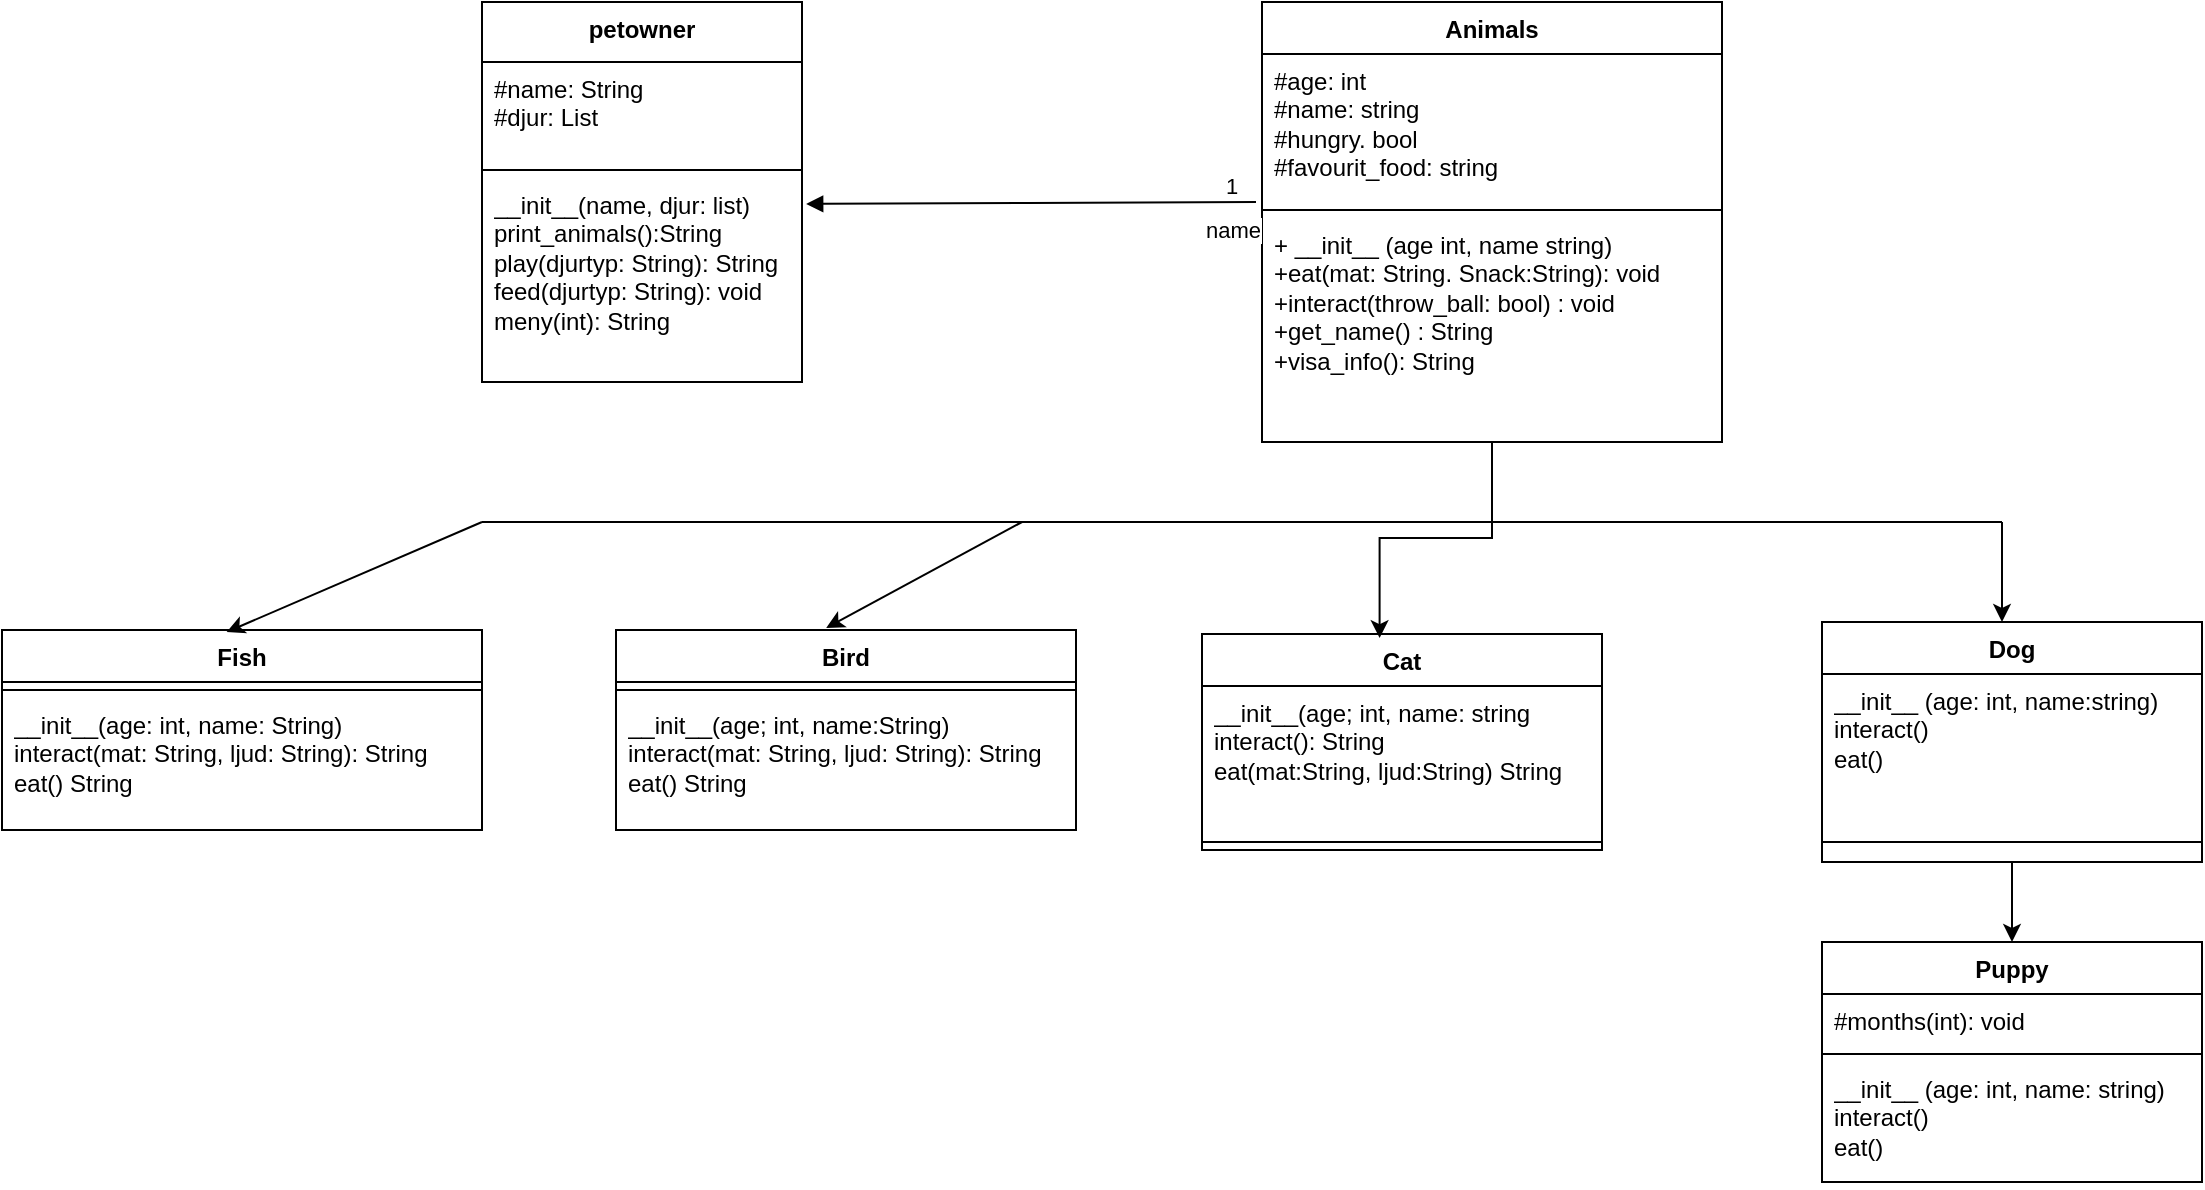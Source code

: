 <mxfile version="24.8.2">
  <diagram id="C5RBs43oDa-KdzZeNtuy" name="Page-1">
    <mxGraphModel dx="2261" dy="782" grid="1" gridSize="10" guides="1" tooltips="1" connect="1" arrows="1" fold="1" page="1" pageScale="1" pageWidth="827" pageHeight="1169" math="0" shadow="0">
      <root>
        <mxCell id="WIyWlLk6GJQsqaUBKTNV-0" />
        <mxCell id="WIyWlLk6GJQsqaUBKTNV-1" parent="WIyWlLk6GJQsqaUBKTNV-0" />
        <mxCell id="IpZeFkb6ckXX8hu6LvWV-39" value="petowner" style="swimlane;fontStyle=1;align=center;verticalAlign=top;childLayout=stackLayout;horizontal=1;startSize=30;horizontalStack=0;resizeParent=1;resizeParentMax=0;resizeLast=0;collapsible=1;marginBottom=0;whiteSpace=wrap;html=1;" parent="WIyWlLk6GJQsqaUBKTNV-1" vertex="1">
          <mxGeometry x="-480" y="40" width="160" height="190" as="geometry" />
        </mxCell>
        <mxCell id="IpZeFkb6ckXX8hu6LvWV-40" value="&lt;div&gt;#name: String&lt;br&gt;&lt;/div&gt;#djur: List&lt;br&gt;&lt;div&gt;&lt;br&gt;&lt;/div&gt;" style="text;strokeColor=none;fillColor=none;align=left;verticalAlign=top;spacingLeft=4;spacingRight=4;overflow=hidden;rotatable=0;points=[[0,0.5],[1,0.5]];portConstraint=eastwest;whiteSpace=wrap;html=1;" parent="IpZeFkb6ckXX8hu6LvWV-39" vertex="1">
          <mxGeometry y="30" width="160" height="50" as="geometry" />
        </mxCell>
        <mxCell id="IpZeFkb6ckXX8hu6LvWV-41" value="" style="line;strokeWidth=1;fillColor=none;align=left;verticalAlign=middle;spacingTop=-1;spacingLeft=3;spacingRight=3;rotatable=0;labelPosition=right;points=[];portConstraint=eastwest;strokeColor=inherit;" parent="IpZeFkb6ckXX8hu6LvWV-39" vertex="1">
          <mxGeometry y="80" width="160" height="8" as="geometry" />
        </mxCell>
        <mxCell id="IpZeFkb6ckXX8hu6LvWV-42" value="&lt;div&gt;__init__(name, djur: list)&lt;br&gt;print_animals():String&lt;br&gt;&lt;/div&gt;&lt;div&gt;play(djurtyp: String): String &lt;br&gt;&lt;/div&gt;&lt;div&gt;feed(djurtyp: String): void&lt;br&gt;&lt;/div&gt;&lt;div&gt;meny(int): String &lt;br&gt;&lt;/div&gt;" style="text;strokeColor=none;fillColor=none;align=left;verticalAlign=top;spacingLeft=4;spacingRight=4;overflow=hidden;rotatable=0;points=[[0,0.5],[1,0.5]];portConstraint=eastwest;whiteSpace=wrap;html=1;" parent="IpZeFkb6ckXX8hu6LvWV-39" vertex="1">
          <mxGeometry y="88" width="160" height="102" as="geometry" />
        </mxCell>
        <mxCell id="IpZeFkb6ckXX8hu6LvWV-49" value="Animals" style="swimlane;fontStyle=1;align=center;verticalAlign=top;childLayout=stackLayout;horizontal=1;startSize=26;horizontalStack=0;resizeParent=1;resizeParentMax=0;resizeLast=0;collapsible=1;marginBottom=0;whiteSpace=wrap;html=1;" parent="WIyWlLk6GJQsqaUBKTNV-1" vertex="1">
          <mxGeometry x="-90" y="40" width="230" height="220" as="geometry" />
        </mxCell>
        <mxCell id="IpZeFkb6ckXX8hu6LvWV-50" value="&lt;div&gt;#age: int&lt;br&gt;&lt;/div&gt;&lt;div&gt;#name: string&lt;br&gt;&lt;/div&gt;&lt;div&gt;#hungry. bool&lt;br&gt;&lt;/div&gt;&lt;div&gt;#favourit_food: string&lt;br&gt;&lt;/div&gt;" style="text;strokeColor=none;fillColor=none;align=left;verticalAlign=top;spacingLeft=4;spacingRight=4;overflow=hidden;rotatable=0;points=[[0,0.5],[1,0.5]];portConstraint=eastwest;whiteSpace=wrap;html=1;" parent="IpZeFkb6ckXX8hu6LvWV-49" vertex="1">
          <mxGeometry y="26" width="230" height="74" as="geometry" />
        </mxCell>
        <mxCell id="IpZeFkb6ckXX8hu6LvWV-51" value="" style="line;strokeWidth=1;fillColor=none;align=left;verticalAlign=middle;spacingTop=-1;spacingLeft=3;spacingRight=3;rotatable=0;labelPosition=right;points=[];portConstraint=eastwest;strokeColor=inherit;" parent="IpZeFkb6ckXX8hu6LvWV-49" vertex="1">
          <mxGeometry y="100" width="230" height="8" as="geometry" />
        </mxCell>
        <mxCell id="IpZeFkb6ckXX8hu6LvWV-52" value="&lt;div&gt;&lt;div&gt;+ __init__ (age int, name string)&lt;/div&gt;&lt;div&gt;+eat(mat: String. Snack:String): void&lt;br&gt;&lt;/div&gt;&lt;/div&gt;&lt;div&gt;+interact(throw_ball: bool) : void&lt;br&gt;&lt;/div&gt;&lt;div&gt;+get_name() : String&lt;br&gt;&lt;/div&gt;&lt;div&gt;+visa_info(): String&lt;br&gt;&lt;/div&gt;" style="text;strokeColor=none;fillColor=none;align=left;verticalAlign=top;spacingLeft=4;spacingRight=4;overflow=hidden;rotatable=0;points=[[0,0.5],[1,0.5]];portConstraint=eastwest;whiteSpace=wrap;html=1;" parent="IpZeFkb6ckXX8hu6LvWV-49" vertex="1">
          <mxGeometry y="108" width="230" height="112" as="geometry" />
        </mxCell>
        <mxCell id="txLho1STB2wt83NE6U45-16" style="edgeStyle=orthogonalEdgeStyle;rounded=0;orthogonalLoop=1;jettySize=auto;html=1;exitX=0.5;exitY=1;exitDx=0;exitDy=0;entryX=0.5;entryY=0;entryDx=0;entryDy=0;" parent="WIyWlLk6GJQsqaUBKTNV-1" source="txLho1STB2wt83NE6U45-1" target="txLho1STB2wt83NE6U45-8" edge="1">
          <mxGeometry relative="1" as="geometry" />
        </mxCell>
        <mxCell id="txLho1STB2wt83NE6U45-1" value="Dog" style="swimlane;fontStyle=1;align=center;verticalAlign=top;childLayout=stackLayout;horizontal=1;startSize=26;horizontalStack=0;resizeParent=1;resizeParentMax=0;resizeLast=0;collapsible=1;marginBottom=0;whiteSpace=wrap;html=1;" parent="WIyWlLk6GJQsqaUBKTNV-1" vertex="1">
          <mxGeometry x="190" y="350" width="190" height="120" as="geometry" />
        </mxCell>
        <mxCell id="txLho1STB2wt83NE6U45-2" value="&lt;div&gt;__init__ (age: int, name:string)&lt;/div&gt;&lt;div&gt;interact()&lt;/div&gt;&lt;div&gt;eat()&lt;br&gt;&lt;/div&gt;" style="text;strokeColor=none;fillColor=none;align=left;verticalAlign=top;spacingLeft=4;spacingRight=4;overflow=hidden;rotatable=0;points=[[0,0.5],[1,0.5]];portConstraint=eastwest;whiteSpace=wrap;html=1;" parent="txLho1STB2wt83NE6U45-1" vertex="1">
          <mxGeometry y="26" width="190" height="74" as="geometry" />
        </mxCell>
        <mxCell id="txLho1STB2wt83NE6U45-3" value="" style="line;strokeWidth=1;fillColor=none;align=left;verticalAlign=middle;spacingTop=-1;spacingLeft=3;spacingRight=3;rotatable=0;labelPosition=right;points=[];portConstraint=eastwest;strokeColor=inherit;" parent="txLho1STB2wt83NE6U45-1" vertex="1">
          <mxGeometry y="100" width="190" height="20" as="geometry" />
        </mxCell>
        <mxCell id="txLho1STB2wt83NE6U45-8" value="Puppy" style="swimlane;fontStyle=1;align=center;verticalAlign=top;childLayout=stackLayout;horizontal=1;startSize=26;horizontalStack=0;resizeParent=1;resizeParentMax=0;resizeLast=0;collapsible=1;marginBottom=0;whiteSpace=wrap;html=1;" parent="WIyWlLk6GJQsqaUBKTNV-1" vertex="1">
          <mxGeometry x="190" y="510" width="190" height="120" as="geometry" />
        </mxCell>
        <mxCell id="txLho1STB2wt83NE6U45-9" value="#months(int): void" style="text;strokeColor=none;fillColor=none;align=left;verticalAlign=top;spacingLeft=4;spacingRight=4;overflow=hidden;rotatable=0;points=[[0,0.5],[1,0.5]];portConstraint=eastwest;whiteSpace=wrap;html=1;" parent="txLho1STB2wt83NE6U45-8" vertex="1">
          <mxGeometry y="26" width="190" height="26" as="geometry" />
        </mxCell>
        <mxCell id="txLho1STB2wt83NE6U45-10" value="" style="line;strokeWidth=1;fillColor=none;align=left;verticalAlign=middle;spacingTop=-1;spacingLeft=3;spacingRight=3;rotatable=0;labelPosition=right;points=[];portConstraint=eastwest;strokeColor=inherit;" parent="txLho1STB2wt83NE6U45-8" vertex="1">
          <mxGeometry y="52" width="190" height="8" as="geometry" />
        </mxCell>
        <mxCell id="txLho1STB2wt83NE6U45-11" value="&lt;div&gt;__init__ (age: int, name: string)&lt;/div&gt;&lt;div&gt;interact()&lt;/div&gt;&lt;div&gt;eat()&lt;br&gt;&lt;/div&gt;" style="text;strokeColor=none;fillColor=none;align=left;verticalAlign=top;spacingLeft=4;spacingRight=4;overflow=hidden;rotatable=0;points=[[0,0.5],[1,0.5]];portConstraint=eastwest;whiteSpace=wrap;html=1;" parent="txLho1STB2wt83NE6U45-8" vertex="1">
          <mxGeometry y="60" width="190" height="60" as="geometry" />
        </mxCell>
        <mxCell id="txLho1STB2wt83NE6U45-17" value="Cat" style="swimlane;fontStyle=1;align=center;verticalAlign=top;childLayout=stackLayout;horizontal=1;startSize=26;horizontalStack=0;resizeParent=1;resizeParentMax=0;resizeLast=0;collapsible=1;marginBottom=0;whiteSpace=wrap;html=1;" parent="WIyWlLk6GJQsqaUBKTNV-1" vertex="1">
          <mxGeometry x="-120" y="356" width="200" height="108" as="geometry" />
        </mxCell>
        <mxCell id="txLho1STB2wt83NE6U45-18" value="&lt;div&gt;__init__(age; int, name: string&lt;/div&gt;&lt;div&gt;interact(): String&lt;br&gt;&lt;/div&gt;&lt;div&gt;eat(mat:String, ljud:String) String&lt;br&gt;&lt;/div&gt;" style="text;strokeColor=none;fillColor=none;align=left;verticalAlign=top;spacingLeft=4;spacingRight=4;overflow=hidden;rotatable=0;points=[[0,0.5],[1,0.5]];portConstraint=eastwest;whiteSpace=wrap;html=1;" parent="txLho1STB2wt83NE6U45-17" vertex="1">
          <mxGeometry y="26" width="200" height="74" as="geometry" />
        </mxCell>
        <mxCell id="txLho1STB2wt83NE6U45-19" value="" style="line;strokeWidth=1;fillColor=none;align=left;verticalAlign=middle;spacingTop=-1;spacingLeft=3;spacingRight=3;rotatable=0;labelPosition=right;points=[];portConstraint=eastwest;strokeColor=inherit;" parent="txLho1STB2wt83NE6U45-17" vertex="1">
          <mxGeometry y="100" width="200" height="8" as="geometry" />
        </mxCell>
        <mxCell id="txLho1STB2wt83NE6U45-21" value="Bird" style="swimlane;fontStyle=1;align=center;verticalAlign=top;childLayout=stackLayout;horizontal=1;startSize=26;horizontalStack=0;resizeParent=1;resizeParentMax=0;resizeLast=0;collapsible=1;marginBottom=0;whiteSpace=wrap;html=1;" parent="WIyWlLk6GJQsqaUBKTNV-1" vertex="1">
          <mxGeometry x="-413" y="354" width="230" height="100" as="geometry">
            <mxRectangle x="-290" y="350" width="60" height="30" as="alternateBounds" />
          </mxGeometry>
        </mxCell>
        <mxCell id="txLho1STB2wt83NE6U45-23" value="" style="line;strokeWidth=1;fillColor=none;align=left;verticalAlign=middle;spacingTop=-1;spacingLeft=3;spacingRight=3;rotatable=0;labelPosition=right;points=[];portConstraint=eastwest;strokeColor=inherit;" parent="txLho1STB2wt83NE6U45-21" vertex="1">
          <mxGeometry y="26" width="230" height="8" as="geometry" />
        </mxCell>
        <mxCell id="txLho1STB2wt83NE6U45-24" value="&lt;div&gt;__init__(age; int, name:String)&lt;/div&gt;&lt;div&gt;interact(mat: String, ljud: String): String&lt;br&gt;&lt;/div&gt;&lt;div&gt;eat() String&lt;br&gt;&lt;/div&gt;" style="text;strokeColor=none;fillColor=none;align=left;verticalAlign=top;spacingLeft=4;spacingRight=4;overflow=hidden;rotatable=0;points=[[0,0.5],[1,0.5]];portConstraint=eastwest;whiteSpace=wrap;html=1;" parent="txLho1STB2wt83NE6U45-21" vertex="1">
          <mxGeometry y="34" width="230" height="66" as="geometry" />
        </mxCell>
        <mxCell id="txLho1STB2wt83NE6U45-25" value="Fish" style="swimlane;fontStyle=1;align=center;verticalAlign=top;childLayout=stackLayout;horizontal=1;startSize=26;horizontalStack=0;resizeParent=1;resizeParentMax=0;resizeLast=0;collapsible=1;marginBottom=0;whiteSpace=wrap;html=1;" parent="WIyWlLk6GJQsqaUBKTNV-1" vertex="1">
          <mxGeometry x="-720" y="354" width="240" height="100" as="geometry" />
        </mxCell>
        <mxCell id="txLho1STB2wt83NE6U45-27" value="" style="line;strokeWidth=1;fillColor=none;align=left;verticalAlign=middle;spacingTop=-1;spacingLeft=3;spacingRight=3;rotatable=0;labelPosition=right;points=[];portConstraint=eastwest;strokeColor=inherit;" parent="txLho1STB2wt83NE6U45-25" vertex="1">
          <mxGeometry y="26" width="240" height="8" as="geometry" />
        </mxCell>
        <mxCell id="txLho1STB2wt83NE6U45-28" value="&lt;div&gt;__init__(age: int, name: String)&lt;/div&gt;&lt;div&gt;interact(mat: String, ljud: String): String&lt;br&gt;&lt;/div&gt;&lt;div&gt;eat() String&lt;br&gt;&lt;/div&gt;" style="text;strokeColor=none;fillColor=none;align=left;verticalAlign=top;spacingLeft=4;spacingRight=4;overflow=hidden;rotatable=0;points=[[0,0.5],[1,0.5]];portConstraint=eastwest;whiteSpace=wrap;html=1;" parent="txLho1STB2wt83NE6U45-25" vertex="1">
          <mxGeometry y="34" width="240" height="66" as="geometry" />
        </mxCell>
        <mxCell id="txLho1STB2wt83NE6U45-33" style="edgeStyle=orthogonalEdgeStyle;rounded=0;orthogonalLoop=1;jettySize=auto;html=1;entryX=0.444;entryY=0.019;entryDx=0;entryDy=0;entryPerimeter=0;" parent="WIyWlLk6GJQsqaUBKTNV-1" source="IpZeFkb6ckXX8hu6LvWV-49" target="txLho1STB2wt83NE6U45-17" edge="1">
          <mxGeometry relative="1" as="geometry" />
        </mxCell>
        <mxCell id="txLho1STB2wt83NE6U45-36" value="" style="endArrow=none;html=1;rounded=0;" parent="WIyWlLk6GJQsqaUBKTNV-1" edge="1">
          <mxGeometry width="50" height="50" relative="1" as="geometry">
            <mxPoint x="-480" y="300" as="sourcePoint" />
            <mxPoint x="10" y="300" as="targetPoint" />
          </mxGeometry>
        </mxCell>
        <mxCell id="txLho1STB2wt83NE6U45-39" value="" style="endArrow=none;html=1;rounded=0;" parent="WIyWlLk6GJQsqaUBKTNV-1" edge="1">
          <mxGeometry width="50" height="50" relative="1" as="geometry">
            <mxPoint x="-60" y="300" as="sourcePoint" />
            <mxPoint x="280" y="300" as="targetPoint" />
          </mxGeometry>
        </mxCell>
        <mxCell id="txLho1STB2wt83NE6U45-43" value="name" style="endArrow=block;endFill=1;html=1;edgeStyle=orthogonalEdgeStyle;align=left;verticalAlign=top;rounded=0;entryX=1.013;entryY=0.127;entryDx=0;entryDy=0;entryPerimeter=0;" parent="WIyWlLk6GJQsqaUBKTNV-1" target="IpZeFkb6ckXX8hu6LvWV-42" edge="1">
          <mxGeometry x="-0.76" y="1" relative="1" as="geometry">
            <mxPoint x="-93" y="140" as="sourcePoint" />
            <mxPoint x="-280" y="140" as="targetPoint" />
            <Array as="points" />
            <mxPoint as="offset" />
          </mxGeometry>
        </mxCell>
        <mxCell id="txLho1STB2wt83NE6U45-44" value="1" style="edgeLabel;resizable=0;html=1;align=left;verticalAlign=bottom;" parent="txLho1STB2wt83NE6U45-43" connectable="0" vertex="1">
          <mxGeometry x="-1" relative="1" as="geometry">
            <mxPoint x="-17" as="offset" />
          </mxGeometry>
        </mxCell>
        <mxCell id="txLho1STB2wt83NE6U45-48" value="" style="endArrow=classic;html=1;rounded=0;entryX=0.468;entryY=0.01;entryDx=0;entryDy=0;entryPerimeter=0;" parent="WIyWlLk6GJQsqaUBKTNV-1" target="txLho1STB2wt83NE6U45-25" edge="1">
          <mxGeometry width="50" height="50" relative="1" as="geometry">
            <mxPoint x="-480" y="300" as="sourcePoint" />
            <mxPoint x="-440" y="340" as="targetPoint" />
            <Array as="points" />
          </mxGeometry>
        </mxCell>
        <mxCell id="txLho1STB2wt83NE6U45-49" value="" style="endArrow=classic;html=1;rounded=0;entryX=0.457;entryY=-0.01;entryDx=0;entryDy=0;entryPerimeter=0;" parent="WIyWlLk6GJQsqaUBKTNV-1" target="txLho1STB2wt83NE6U45-21" edge="1">
          <mxGeometry width="50" height="50" relative="1" as="geometry">
            <mxPoint x="-210" y="300" as="sourcePoint" />
            <mxPoint x="-200.5" y="340" as="targetPoint" />
            <Array as="points" />
          </mxGeometry>
        </mxCell>
        <mxCell id="txLho1STB2wt83NE6U45-50" value="" style="endArrow=classic;html=1;rounded=0;" parent="WIyWlLk6GJQsqaUBKTNV-1" edge="1">
          <mxGeometry width="50" height="50" relative="1" as="geometry">
            <mxPoint x="280" y="300" as="sourcePoint" />
            <mxPoint x="280" y="350" as="targetPoint" />
          </mxGeometry>
        </mxCell>
      </root>
    </mxGraphModel>
  </diagram>
</mxfile>
